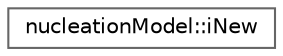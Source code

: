 digraph "Graphical Class Hierarchy"
{
 // LATEX_PDF_SIZE
  bgcolor="transparent";
  edge [fontname=Helvetica,fontsize=10,labelfontname=Helvetica,labelfontsize=10];
  node [fontname=Helvetica,fontsize=10,shape=box,height=0.2,width=0.4];
  rankdir="LR";
  Node0 [id="Node000000",label="nucleationModel::iNew",height=0.2,width=0.4,color="grey40", fillcolor="white", style="filled",URL="$classFoam_1_1diameterModels_1_1nucleationModel_1_1iNew.html",tooltip=" "];
}
